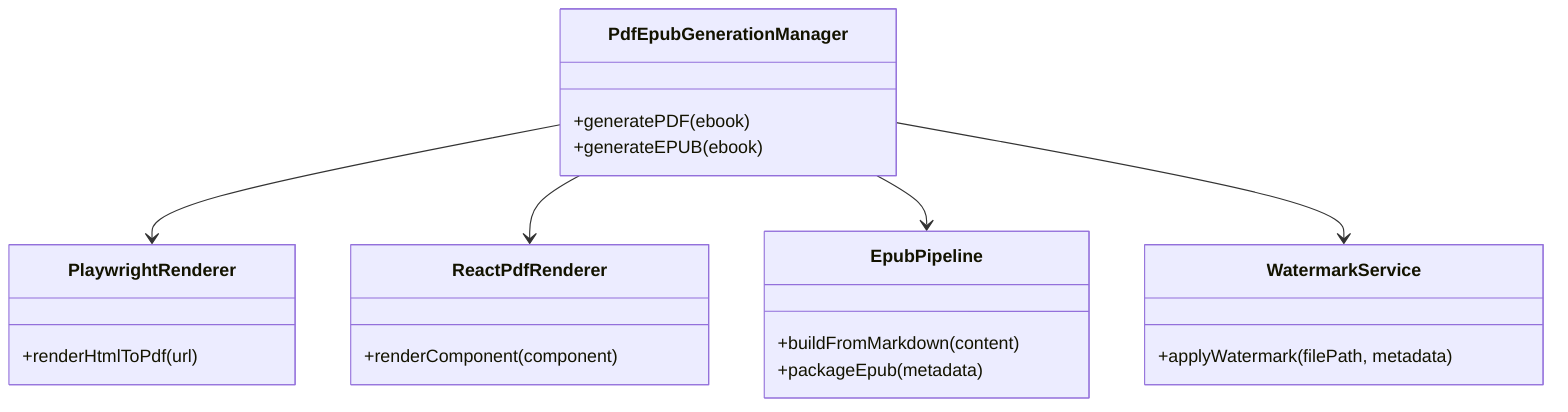 classDiagram
    class PdfEpubGenerationManager {
        +generatePDF(ebook)
        +generateEPUB(ebook)
    }
    class PlaywrightRenderer {
        +renderHtmlToPdf(url)
    }
    class ReactPdfRenderer {
        +renderComponent(component)
    }
    class EpubPipeline {
        +buildFromMarkdown(content)
        +packageEpub(metadata)
    }
    class WatermarkService {
        +applyWatermark(filePath, metadata)
    }
    PdfEpubGenerationManager --> PlaywrightRenderer
    PdfEpubGenerationManager --> ReactPdfRenderer
    PdfEpubGenerationManager --> EpubPipeline
    PdfEpubGenerationManager --> WatermarkService